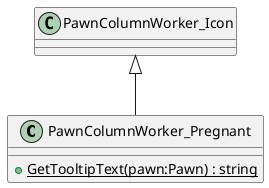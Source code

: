 @startuml
class PawnColumnWorker_Pregnant {
    + {static} GetTooltipText(pawn:Pawn) : string
}
PawnColumnWorker_Icon <|-- PawnColumnWorker_Pregnant
@enduml
